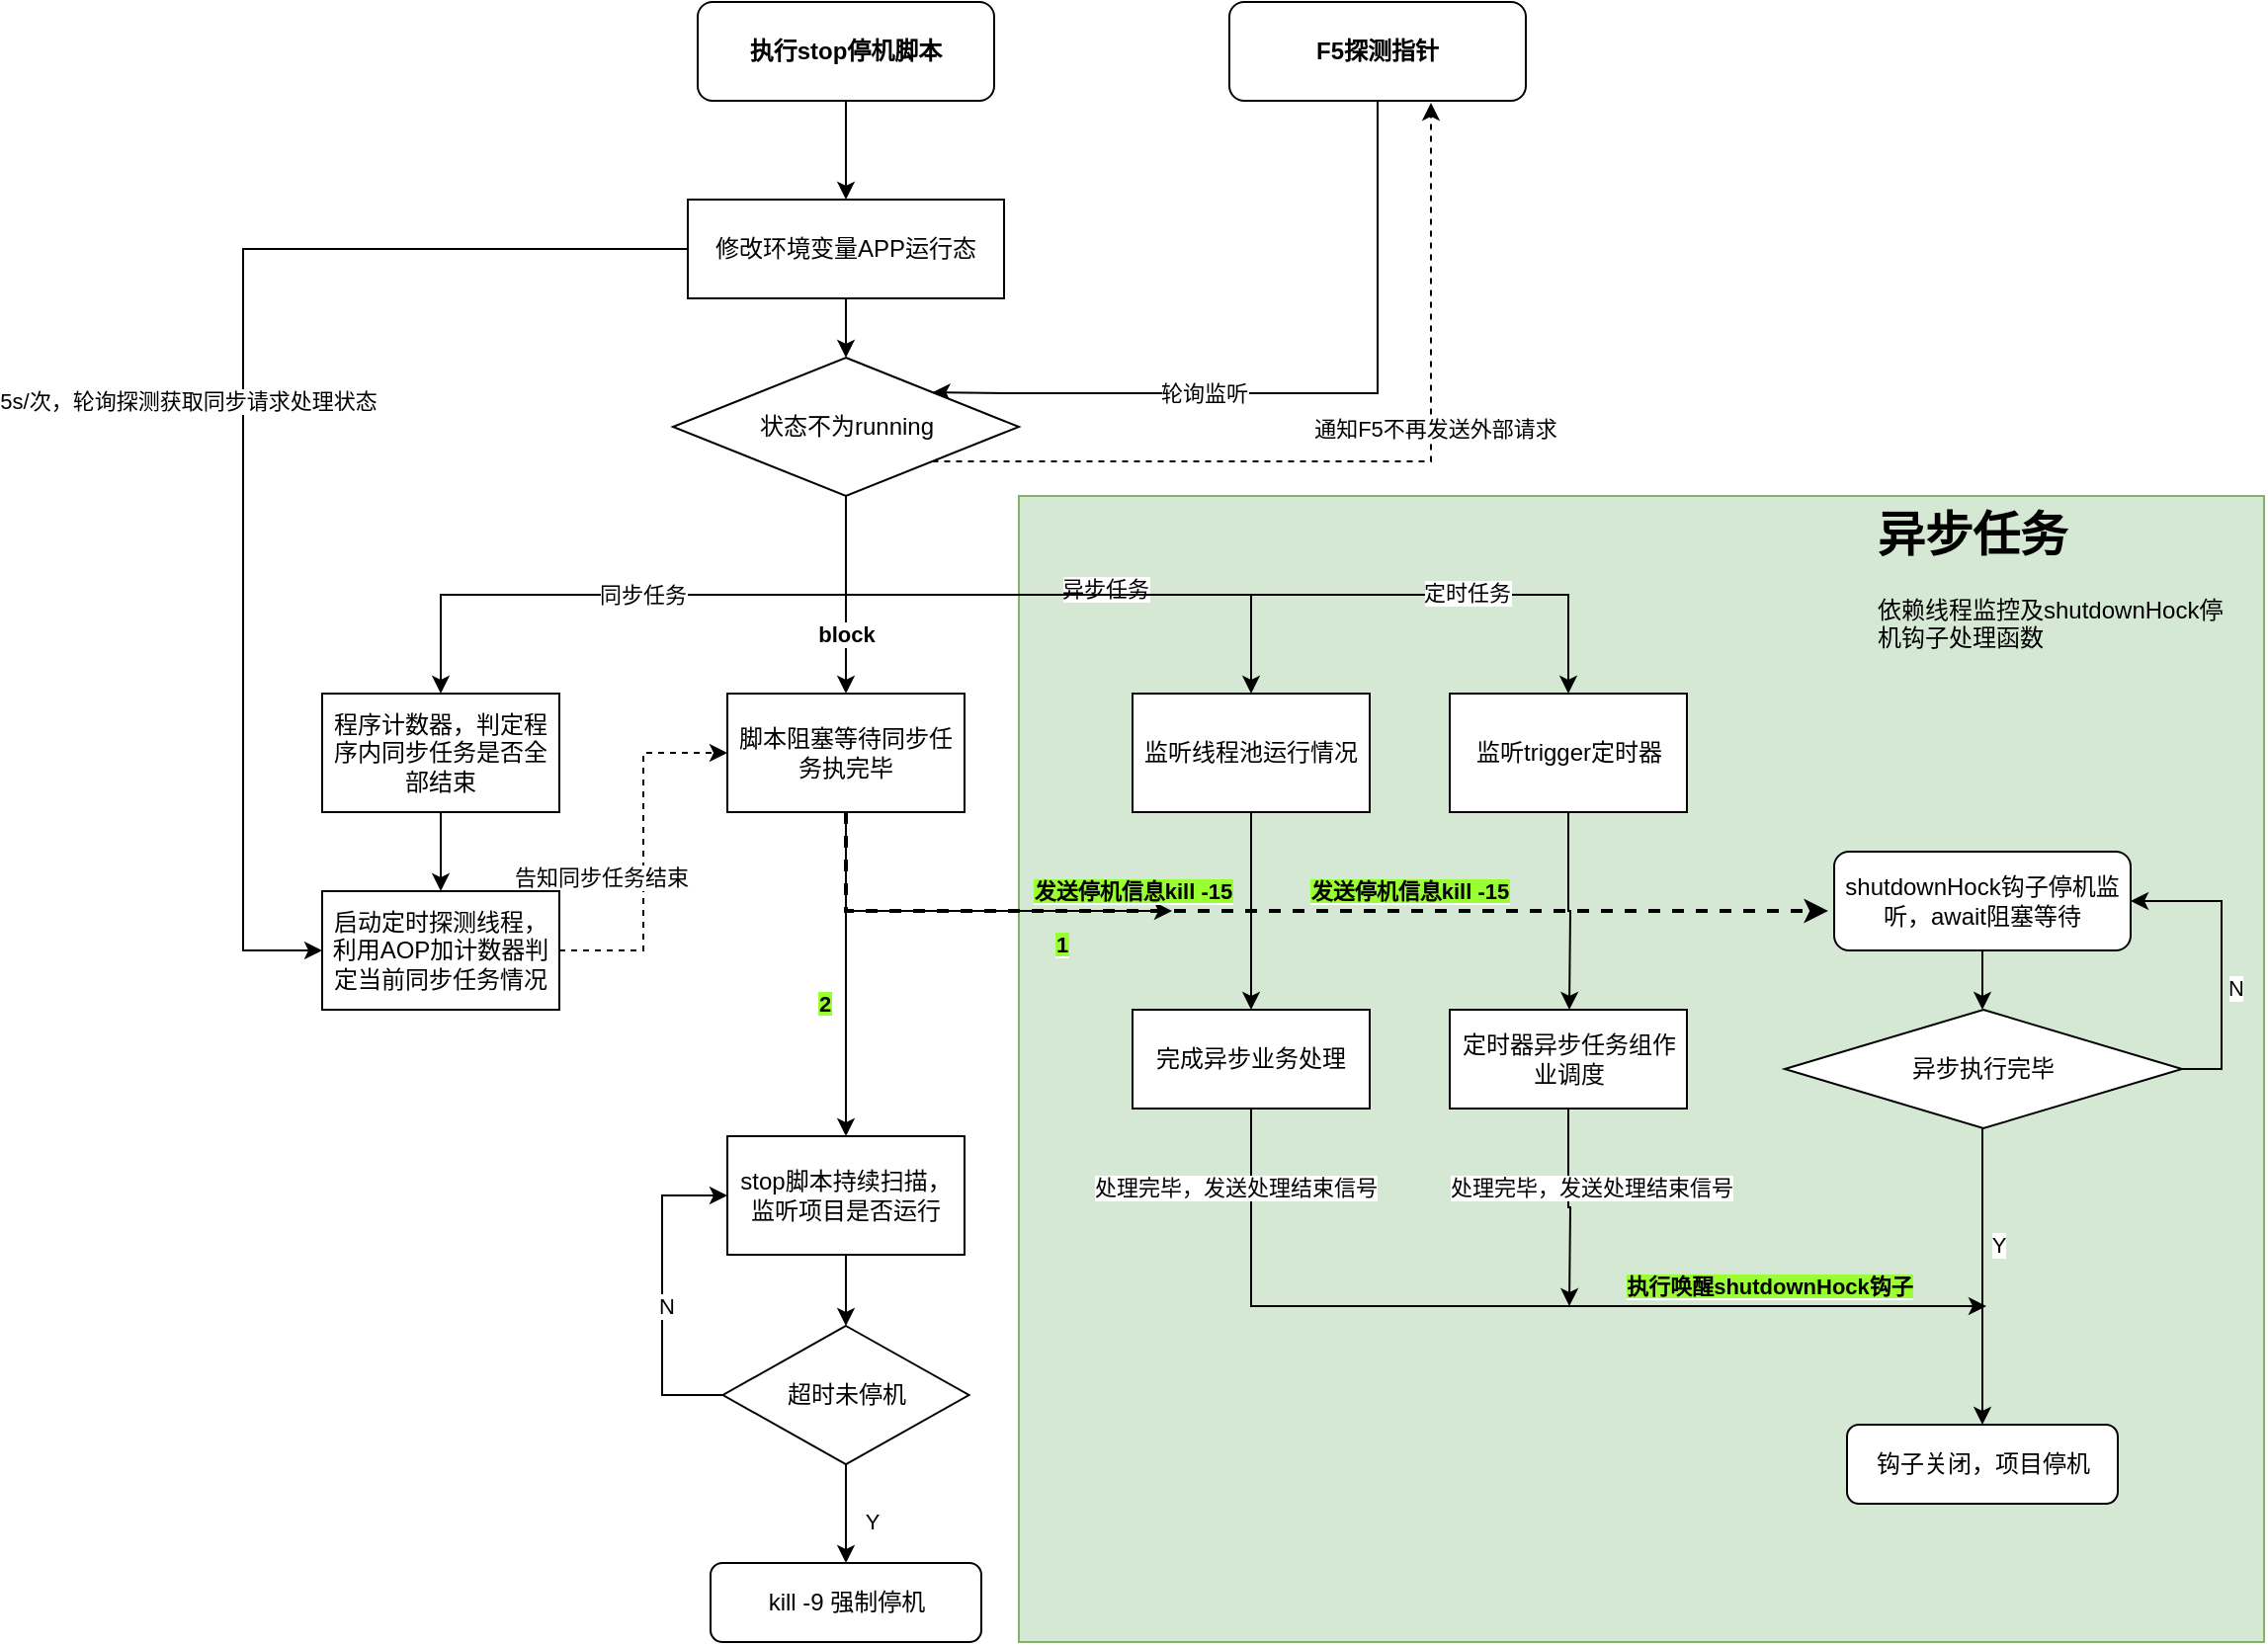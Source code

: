 <mxfile version="21.1.8" type="github">
  <diagram id="C5RBs43oDa-KdzZeNtuy" name="Page-1">
    <mxGraphModel dx="2261" dy="756" grid="1" gridSize="10" guides="1" tooltips="1" connect="1" arrows="1" fold="1" page="1" pageScale="1" pageWidth="827" pageHeight="1169" math="0" shadow="0">
      <root>
        <mxCell id="WIyWlLk6GJQsqaUBKTNV-0" />
        <mxCell id="WIyWlLk6GJQsqaUBKTNV-1" parent="WIyWlLk6GJQsqaUBKTNV-0" />
        <mxCell id="v7aO1mbHzOOfTeijfpOA-35" value="" style="rounded=0;whiteSpace=wrap;html=1;fillColor=#d5e8d4;strokeColor=#82b366;" vertex="1" parent="WIyWlLk6GJQsqaUBKTNV-1">
          <mxGeometry x="-219.5" y="310" width="630" height="580" as="geometry" />
        </mxCell>
        <mxCell id="Cis5JP788cvHrnFn9T93-7" style="edgeStyle=orthogonalEdgeStyle;rounded=0;orthogonalLoop=1;jettySize=auto;html=1;exitX=0.5;exitY=1;exitDx=0;exitDy=0;" parent="WIyWlLk6GJQsqaUBKTNV-1" source="Cis5JP788cvHrnFn9T93-1" target="Cis5JP788cvHrnFn9T93-2" edge="1">
          <mxGeometry relative="1" as="geometry" />
        </mxCell>
        <mxCell id="Cis5JP788cvHrnFn9T93-1" value="&lt;b&gt;执行stop停机脚本&lt;/b&gt;" style="rounded=1;whiteSpace=wrap;html=1;" parent="WIyWlLk6GJQsqaUBKTNV-1" vertex="1">
          <mxGeometry x="-382" y="60" width="150" height="50" as="geometry" />
        </mxCell>
        <mxCell id="Cis5JP788cvHrnFn9T93-9" style="edgeStyle=orthogonalEdgeStyle;rounded=0;orthogonalLoop=1;jettySize=auto;html=1;exitX=0.5;exitY=1;exitDx=0;exitDy=0;entryX=0.5;entryY=0;entryDx=0;entryDy=0;" parent="WIyWlLk6GJQsqaUBKTNV-1" source="Cis5JP788cvHrnFn9T93-2" target="Cis5JP788cvHrnFn9T93-8" edge="1">
          <mxGeometry relative="1" as="geometry" />
        </mxCell>
        <mxCell id="Cis5JP788cvHrnFn9T93-26" style="edgeStyle=orthogonalEdgeStyle;rounded=0;orthogonalLoop=1;jettySize=auto;html=1;exitX=0;exitY=0.5;exitDx=0;exitDy=0;entryX=0;entryY=0.5;entryDx=0;entryDy=0;" parent="WIyWlLk6GJQsqaUBKTNV-1" source="Cis5JP788cvHrnFn9T93-2" target="Cis5JP788cvHrnFn9T93-24" edge="1">
          <mxGeometry relative="1" as="geometry">
            <Array as="points">
              <mxPoint x="-612" y="185" />
              <mxPoint x="-612" y="540" />
            </Array>
          </mxGeometry>
        </mxCell>
        <mxCell id="Cis5JP788cvHrnFn9T93-27" value="5s/次，轮询探测获取同步请求处理状态" style="edgeLabel;html=1;align=center;verticalAlign=middle;resizable=0;points=[];" parent="Cis5JP788cvHrnFn9T93-26" vertex="1" connectable="0">
          <mxGeometry x="-0.244" y="-2" relative="1" as="geometry">
            <mxPoint x="-26" y="67" as="offset" />
          </mxGeometry>
        </mxCell>
        <mxCell id="Cis5JP788cvHrnFn9T93-2" value="修改环境变量APP运行态" style="rounded=0;whiteSpace=wrap;html=1;" parent="WIyWlLk6GJQsqaUBKTNV-1" vertex="1">
          <mxGeometry x="-387" y="160" width="160" height="50" as="geometry" />
        </mxCell>
        <mxCell id="Cis5JP788cvHrnFn9T93-10" style="edgeStyle=orthogonalEdgeStyle;rounded=0;orthogonalLoop=1;jettySize=auto;html=1;exitX=0.5;exitY=1;exitDx=0;exitDy=0;entryX=1;entryY=0;entryDx=0;entryDy=0;" parent="WIyWlLk6GJQsqaUBKTNV-1" source="Cis5JP788cvHrnFn9T93-4" target="Cis5JP788cvHrnFn9T93-8" edge="1">
          <mxGeometry relative="1" as="geometry">
            <Array as="points">
              <mxPoint x="-38" y="258" />
              <mxPoint x="-222" y="258" />
            </Array>
          </mxGeometry>
        </mxCell>
        <mxCell id="Cis5JP788cvHrnFn9T93-11" value="轮询监听" style="edgeLabel;html=1;align=center;verticalAlign=middle;resizable=0;points=[];" parent="Cis5JP788cvHrnFn9T93-10" vertex="1" connectable="0">
          <mxGeometry x="0.264" relative="1" as="geometry">
            <mxPoint as="offset" />
          </mxGeometry>
        </mxCell>
        <mxCell id="Cis5JP788cvHrnFn9T93-4" value="&lt;b&gt;F5探测指针&lt;/b&gt;" style="rounded=1;whiteSpace=wrap;html=1;" parent="WIyWlLk6GJQsqaUBKTNV-1" vertex="1">
          <mxGeometry x="-113" y="60" width="150" height="50" as="geometry" />
        </mxCell>
        <mxCell id="Cis5JP788cvHrnFn9T93-12" style="edgeStyle=orthogonalEdgeStyle;rounded=0;orthogonalLoop=1;jettySize=auto;html=1;exitX=1;exitY=1;exitDx=0;exitDy=0;entryX=0.68;entryY=1.02;entryDx=0;entryDy=0;entryPerimeter=0;dashed=1;" parent="WIyWlLk6GJQsqaUBKTNV-1" source="Cis5JP788cvHrnFn9T93-8" target="Cis5JP788cvHrnFn9T93-4" edge="1">
          <mxGeometry relative="1" as="geometry" />
        </mxCell>
        <mxCell id="Cis5JP788cvHrnFn9T93-13" value="通知F5不再发送外部请求" style="edgeLabel;html=1;align=center;verticalAlign=middle;resizable=0;points=[];" parent="Cis5JP788cvHrnFn9T93-12" vertex="1" connectable="0">
          <mxGeometry x="0.276" y="-1" relative="1" as="geometry">
            <mxPoint x="1" y="7" as="offset" />
          </mxGeometry>
        </mxCell>
        <mxCell id="Cis5JP788cvHrnFn9T93-16" style="edgeStyle=orthogonalEdgeStyle;rounded=0;orthogonalLoop=1;jettySize=auto;html=1;exitX=0.5;exitY=1;exitDx=0;exitDy=0;entryX=0.5;entryY=0;entryDx=0;entryDy=0;" parent="WIyWlLk6GJQsqaUBKTNV-1" source="Cis5JP788cvHrnFn9T93-8" target="Cis5JP788cvHrnFn9T93-14" edge="1">
          <mxGeometry relative="1" as="geometry" />
        </mxCell>
        <mxCell id="Cis5JP788cvHrnFn9T93-18" value="同步任务" style="edgeLabel;html=1;align=center;verticalAlign=middle;resizable=0;points=[];" parent="Cis5JP788cvHrnFn9T93-16" vertex="1" connectable="0">
          <mxGeometry x="-0.104" y="4" relative="1" as="geometry">
            <mxPoint x="-17" y="-4" as="offset" />
          </mxGeometry>
        </mxCell>
        <mxCell id="Cis5JP788cvHrnFn9T93-29" style="edgeStyle=orthogonalEdgeStyle;rounded=0;orthogonalLoop=1;jettySize=auto;html=1;exitX=0.5;exitY=1;exitDx=0;exitDy=0;" parent="WIyWlLk6GJQsqaUBKTNV-1" source="Cis5JP788cvHrnFn9T93-8" target="Cis5JP788cvHrnFn9T93-28" edge="1">
          <mxGeometry relative="1" as="geometry" />
        </mxCell>
        <mxCell id="Cis5JP788cvHrnFn9T93-33" style="edgeStyle=orthogonalEdgeStyle;rounded=0;orthogonalLoop=1;jettySize=auto;html=1;exitX=0.5;exitY=1;exitDx=0;exitDy=0;entryX=0.5;entryY=0;entryDx=0;entryDy=0;" parent="WIyWlLk6GJQsqaUBKTNV-1" source="Cis5JP788cvHrnFn9T93-8" target="Cis5JP788cvHrnFn9T93-15" edge="1">
          <mxGeometry relative="1" as="geometry" />
        </mxCell>
        <mxCell id="Cis5JP788cvHrnFn9T93-34" value="异步任务" style="edgeLabel;html=1;align=center;verticalAlign=middle;resizable=0;points=[];" parent="Cis5JP788cvHrnFn9T93-33" vertex="1" connectable="0">
          <mxGeometry x="0.185" y="3" relative="1" as="geometry">
            <mxPoint as="offset" />
          </mxGeometry>
        </mxCell>
        <mxCell id="Cis5JP788cvHrnFn9T93-35" style="edgeStyle=orthogonalEdgeStyle;rounded=0;orthogonalLoop=1;jettySize=auto;html=1;exitX=0.5;exitY=1;exitDx=0;exitDy=0;" parent="WIyWlLk6GJQsqaUBKTNV-1" source="Cis5JP788cvHrnFn9T93-8" target="Cis5JP788cvHrnFn9T93-21" edge="1">
          <mxGeometry relative="1" as="geometry" />
        </mxCell>
        <mxCell id="Cis5JP788cvHrnFn9T93-36" value="定时任务" style="edgeLabel;html=1;align=center;verticalAlign=middle;resizable=0;points=[];" parent="Cis5JP788cvHrnFn9T93-35" vertex="1" connectable="0">
          <mxGeometry x="0.564" y="1" relative="1" as="geometry">
            <mxPoint as="offset" />
          </mxGeometry>
        </mxCell>
        <mxCell id="Cis5JP788cvHrnFn9T93-8" value="状态不为running" style="rhombus;whiteSpace=wrap;html=1;" parent="WIyWlLk6GJQsqaUBKTNV-1" vertex="1">
          <mxGeometry x="-394.5" y="240" width="175" height="70" as="geometry" />
        </mxCell>
        <mxCell id="Cis5JP788cvHrnFn9T93-25" style="edgeStyle=orthogonalEdgeStyle;rounded=0;orthogonalLoop=1;jettySize=auto;html=1;exitX=0.5;exitY=1;exitDx=0;exitDy=0;" parent="WIyWlLk6GJQsqaUBKTNV-1" source="Cis5JP788cvHrnFn9T93-14" target="Cis5JP788cvHrnFn9T93-24" edge="1">
          <mxGeometry relative="1" as="geometry" />
        </mxCell>
        <mxCell id="Cis5JP788cvHrnFn9T93-14" value="程序计数器，判定程序内同步任务是否全部结束" style="rounded=0;whiteSpace=wrap;html=1;" parent="WIyWlLk6GJQsqaUBKTNV-1" vertex="1">
          <mxGeometry x="-572" y="410" width="120" height="60" as="geometry" />
        </mxCell>
        <mxCell id="Cis5JP788cvHrnFn9T93-37" style="edgeStyle=orthogonalEdgeStyle;rounded=0;orthogonalLoop=1;jettySize=auto;html=1;exitX=0.5;exitY=1;exitDx=0;exitDy=0;" parent="WIyWlLk6GJQsqaUBKTNV-1" source="Cis5JP788cvHrnFn9T93-15" edge="1">
          <mxGeometry relative="1" as="geometry">
            <mxPoint x="-102" y="570" as="targetPoint" />
          </mxGeometry>
        </mxCell>
        <mxCell id="Cis5JP788cvHrnFn9T93-15" value="监听线程池运行情况" style="rounded=0;whiteSpace=wrap;html=1;" parent="WIyWlLk6GJQsqaUBKTNV-1" vertex="1">
          <mxGeometry x="-162" y="410" width="120" height="60" as="geometry" />
        </mxCell>
        <mxCell id="Cis5JP788cvHrnFn9T93-38" style="edgeStyle=orthogonalEdgeStyle;rounded=0;orthogonalLoop=1;jettySize=auto;html=1;exitX=0.5;exitY=1;exitDx=0;exitDy=0;" parent="WIyWlLk6GJQsqaUBKTNV-1" source="Cis5JP788cvHrnFn9T93-21" edge="1">
          <mxGeometry relative="1" as="geometry">
            <mxPoint x="59" y="570" as="targetPoint" />
          </mxGeometry>
        </mxCell>
        <mxCell id="Cis5JP788cvHrnFn9T93-21" value="监听trigger定时器" style="rounded=0;whiteSpace=wrap;html=1;" parent="WIyWlLk6GJQsqaUBKTNV-1" vertex="1">
          <mxGeometry x="-1.5" y="410" width="120" height="60" as="geometry" />
        </mxCell>
        <mxCell id="Cis5JP788cvHrnFn9T93-30" style="edgeStyle=orthogonalEdgeStyle;rounded=0;orthogonalLoop=1;jettySize=auto;html=1;exitX=1;exitY=0.5;exitDx=0;exitDy=0;entryX=0;entryY=0.5;entryDx=0;entryDy=0;dashed=1;" parent="WIyWlLk6GJQsqaUBKTNV-1" source="Cis5JP788cvHrnFn9T93-24" target="Cis5JP788cvHrnFn9T93-28" edge="1">
          <mxGeometry relative="1" as="geometry" />
        </mxCell>
        <mxCell id="Cis5JP788cvHrnFn9T93-31" value="告知同步任务结束" style="edgeLabel;html=1;align=center;verticalAlign=middle;resizable=0;points=[];" parent="Cis5JP788cvHrnFn9T93-30" vertex="1" connectable="0">
          <mxGeometry x="0.124" y="-3" relative="1" as="geometry">
            <mxPoint x="-25" y="24" as="offset" />
          </mxGeometry>
        </mxCell>
        <mxCell id="Cis5JP788cvHrnFn9T93-24" value="启动定时探测线程，利用AOP加计数器判定当前同步任务情况" style="rounded=0;whiteSpace=wrap;html=1;" parent="WIyWlLk6GJQsqaUBKTNV-1" vertex="1">
          <mxGeometry x="-572" y="510" width="120" height="60" as="geometry" />
        </mxCell>
        <mxCell id="Cis5JP788cvHrnFn9T93-40" style="edgeStyle=orthogonalEdgeStyle;rounded=0;orthogonalLoop=1;jettySize=auto;html=1;exitX=0.5;exitY=1;exitDx=0;exitDy=0;" parent="WIyWlLk6GJQsqaUBKTNV-1" source="Cis5JP788cvHrnFn9T93-28" edge="1">
          <mxGeometry relative="1" as="geometry">
            <mxPoint x="-142" y="520" as="targetPoint" />
            <Array as="points">
              <mxPoint x="-307" y="520" />
            </Array>
          </mxGeometry>
        </mxCell>
        <mxCell id="Cis5JP788cvHrnFn9T93-41" value="&lt;span style=&quot;background-color: rgb(153, 255, 51);&quot;&gt;发送停机信息kill -15&lt;/span&gt;" style="edgeLabel;html=1;align=center;verticalAlign=middle;resizable=0;points=[];fontStyle=1" parent="Cis5JP788cvHrnFn9T93-40" vertex="1" connectable="0">
          <mxGeometry x="-0.265" y="3" relative="1" as="geometry">
            <mxPoint x="116" y="-7" as="offset" />
          </mxGeometry>
        </mxCell>
        <mxCell id="Cis5JP788cvHrnFn9T93-42" style="edgeStyle=orthogonalEdgeStyle;rounded=0;orthogonalLoop=1;jettySize=auto;html=1;exitX=0.5;exitY=1;exitDx=0;exitDy=0;dashed=1;strokeWidth=2;" parent="WIyWlLk6GJQsqaUBKTNV-1" source="Cis5JP788cvHrnFn9T93-28" edge="1">
          <mxGeometry relative="1" as="geometry">
            <mxPoint x="190" y="520" as="targetPoint" />
            <Array as="points">
              <mxPoint x="-307" y="520" />
            </Array>
          </mxGeometry>
        </mxCell>
        <mxCell id="v7aO1mbHzOOfTeijfpOA-3" style="edgeStyle=orthogonalEdgeStyle;rounded=0;orthogonalLoop=1;jettySize=auto;html=1;exitX=0.5;exitY=1;exitDx=0;exitDy=0;entryX=0.5;entryY=0;entryDx=0;entryDy=0;" edge="1" parent="WIyWlLk6GJQsqaUBKTNV-1" source="Cis5JP788cvHrnFn9T93-28" target="v7aO1mbHzOOfTeijfpOA-2">
          <mxGeometry relative="1" as="geometry" />
        </mxCell>
        <mxCell id="Cis5JP788cvHrnFn9T93-28" value="脚本阻塞等待同步任务执完毕" style="rounded=0;whiteSpace=wrap;html=1;" parent="WIyWlLk6GJQsqaUBKTNV-1" vertex="1">
          <mxGeometry x="-367" y="410" width="120" height="60" as="geometry" />
        </mxCell>
        <mxCell id="Cis5JP788cvHrnFn9T93-32" value="&lt;b&gt;block&lt;/b&gt;" style="edgeLabel;html=1;align=center;verticalAlign=middle;resizable=0;points=[];" parent="WIyWlLk6GJQsqaUBKTNV-1" vertex="1" connectable="0">
          <mxGeometry x="-307" y="380" as="geometry" />
        </mxCell>
        <mxCell id="Cis5JP788cvHrnFn9T93-45" value="&lt;span style=&quot;background-color: rgb(153, 255, 51);&quot;&gt;发送停机信息kill -15&lt;/span&gt;" style="edgeLabel;html=1;align=center;verticalAlign=middle;resizable=0;points=[];fontStyle=1" parent="WIyWlLk6GJQsqaUBKTNV-1" vertex="1" connectable="0">
          <mxGeometry x="-22" y="510" as="geometry" />
        </mxCell>
        <mxCell id="v7aO1mbHzOOfTeijfpOA-37" style="edgeStyle=orthogonalEdgeStyle;rounded=0;orthogonalLoop=1;jettySize=auto;html=1;exitX=0.5;exitY=1;exitDx=0;exitDy=0;entryX=0.5;entryY=0;entryDx=0;entryDy=0;" edge="1" parent="WIyWlLk6GJQsqaUBKTNV-1" source="v7aO1mbHzOOfTeijfpOA-2" target="v7aO1mbHzOOfTeijfpOA-6">
          <mxGeometry relative="1" as="geometry" />
        </mxCell>
        <mxCell id="v7aO1mbHzOOfTeijfpOA-2" value="stop脚本持续扫描，监听项目是否运行" style="rounded=0;whiteSpace=wrap;html=1;" vertex="1" parent="WIyWlLk6GJQsqaUBKTNV-1">
          <mxGeometry x="-367" y="634" width="120" height="60" as="geometry" />
        </mxCell>
        <mxCell id="v7aO1mbHzOOfTeijfpOA-4" value="&lt;span style=&quot;background-color: rgb(153, 255, 51);&quot;&gt;1&lt;/span&gt;" style="edgeLabel;html=1;align=center;verticalAlign=middle;resizable=0;points=[];fontStyle=1" vertex="1" connectable="0" parent="WIyWlLk6GJQsqaUBKTNV-1">
          <mxGeometry x="-187" y="510" as="geometry">
            <mxPoint x="-11" y="27" as="offset" />
          </mxGeometry>
        </mxCell>
        <mxCell id="v7aO1mbHzOOfTeijfpOA-5" value="&lt;span style=&quot;background-color: rgb(153, 255, 51);&quot;&gt;2&lt;/span&gt;" style="edgeLabel;html=1;align=center;verticalAlign=middle;resizable=0;points=[];fontStyle=1" vertex="1" connectable="0" parent="WIyWlLk6GJQsqaUBKTNV-1">
          <mxGeometry x="-307" y="540" as="geometry">
            <mxPoint x="-11" y="27" as="offset" />
          </mxGeometry>
        </mxCell>
        <mxCell id="v7aO1mbHzOOfTeijfpOA-28" style="edgeStyle=orthogonalEdgeStyle;rounded=0;orthogonalLoop=1;jettySize=auto;html=1;exitX=0.5;exitY=1;exitDx=0;exitDy=0;entryX=0.5;entryY=0;entryDx=0;entryDy=0;" edge="1" parent="WIyWlLk6GJQsqaUBKTNV-1" source="v7aO1mbHzOOfTeijfpOA-6" target="v7aO1mbHzOOfTeijfpOA-27">
          <mxGeometry relative="1" as="geometry" />
        </mxCell>
        <mxCell id="v7aO1mbHzOOfTeijfpOA-30" style="edgeStyle=orthogonalEdgeStyle;rounded=0;orthogonalLoop=1;jettySize=auto;html=1;exitX=0;exitY=0.5;exitDx=0;exitDy=0;entryX=0;entryY=0.5;entryDx=0;entryDy=0;" edge="1" parent="WIyWlLk6GJQsqaUBKTNV-1" source="v7aO1mbHzOOfTeijfpOA-6" target="v7aO1mbHzOOfTeijfpOA-2">
          <mxGeometry relative="1" as="geometry">
            <Array as="points">
              <mxPoint x="-400" y="765" />
              <mxPoint x="-400" y="664" />
            </Array>
          </mxGeometry>
        </mxCell>
        <mxCell id="v7aO1mbHzOOfTeijfpOA-31" value="N" style="edgeLabel;html=1;align=center;verticalAlign=middle;resizable=0;points=[];" vertex="1" connectable="0" parent="v7aO1mbHzOOfTeijfpOA-30">
          <mxGeometry x="0.025" y="-2" relative="1" as="geometry">
            <mxPoint y="8" as="offset" />
          </mxGeometry>
        </mxCell>
        <mxCell id="v7aO1mbHzOOfTeijfpOA-6" value="超时未停机" style="rhombus;whiteSpace=wrap;html=1;" vertex="1" parent="WIyWlLk6GJQsqaUBKTNV-1">
          <mxGeometry x="-369.25" y="730" width="124.5" height="70" as="geometry" />
        </mxCell>
        <mxCell id="v7aO1mbHzOOfTeijfpOA-11" style="edgeStyle=orthogonalEdgeStyle;rounded=0;orthogonalLoop=1;jettySize=auto;html=1;exitX=0.5;exitY=1;exitDx=0;exitDy=0;entryX=0.5;entryY=0;entryDx=0;entryDy=0;" edge="1" parent="WIyWlLk6GJQsqaUBKTNV-1" source="v7aO1mbHzOOfTeijfpOA-8">
          <mxGeometry relative="1" as="geometry">
            <mxPoint x="268" y="570" as="targetPoint" />
          </mxGeometry>
        </mxCell>
        <mxCell id="v7aO1mbHzOOfTeijfpOA-8" value="shutdownHock钩子停机监听，await阻塞等待" style="rounded=1;whiteSpace=wrap;html=1;" vertex="1" parent="WIyWlLk6GJQsqaUBKTNV-1">
          <mxGeometry x="193" y="490" width="150" height="50" as="geometry" />
        </mxCell>
        <mxCell id="v7aO1mbHzOOfTeijfpOA-17" style="edgeStyle=orthogonalEdgeStyle;rounded=0;orthogonalLoop=1;jettySize=auto;html=1;exitX=0.5;exitY=1;exitDx=0;exitDy=0;" edge="1" parent="WIyWlLk6GJQsqaUBKTNV-1">
          <mxGeometry relative="1" as="geometry">
            <mxPoint x="268" y="780" as="targetPoint" />
            <mxPoint x="268" y="630" as="sourcePoint" />
          </mxGeometry>
        </mxCell>
        <mxCell id="v7aO1mbHzOOfTeijfpOA-22" style="edgeStyle=orthogonalEdgeStyle;rounded=0;orthogonalLoop=1;jettySize=auto;html=1;exitX=1;exitY=0.5;exitDx=0;exitDy=0;entryX=1;entryY=0.5;entryDx=0;entryDy=0;" edge="1" parent="WIyWlLk6GJQsqaUBKTNV-1" source="v7aO1mbHzOOfTeijfpOA-10" target="v7aO1mbHzOOfTeijfpOA-8">
          <mxGeometry relative="1" as="geometry" />
        </mxCell>
        <mxCell id="v7aO1mbHzOOfTeijfpOA-10" value="异步执行完毕" style="rhombus;whiteSpace=wrap;html=1;" vertex="1" parent="WIyWlLk6GJQsqaUBKTNV-1">
          <mxGeometry x="168" y="570" width="201" height="60" as="geometry" />
        </mxCell>
        <mxCell id="v7aO1mbHzOOfTeijfpOA-13" value="N" style="edgeLabel;html=1;align=center;verticalAlign=middle;resizable=0;points=[];" vertex="1" connectable="0" parent="WIyWlLk6GJQsqaUBKTNV-1">
          <mxGeometry x="288" y="510" as="geometry">
            <mxPoint x="108" y="49" as="offset" />
          </mxGeometry>
        </mxCell>
        <mxCell id="v7aO1mbHzOOfTeijfpOA-18" style="edgeStyle=orthogonalEdgeStyle;rounded=0;orthogonalLoop=1;jettySize=auto;html=1;exitX=0.5;exitY=1;exitDx=0;exitDy=0;" edge="1" parent="WIyWlLk6GJQsqaUBKTNV-1" source="v7aO1mbHzOOfTeijfpOA-14">
          <mxGeometry relative="1" as="geometry">
            <mxPoint x="270" y="720" as="targetPoint" />
            <Array as="points">
              <mxPoint x="-102" y="720" />
            </Array>
          </mxGeometry>
        </mxCell>
        <mxCell id="v7aO1mbHzOOfTeijfpOA-20" value="处理完毕，发送处理结束信号" style="edgeLabel;html=1;align=center;verticalAlign=middle;resizable=0;points=[];" vertex="1" connectable="0" parent="v7aO1mbHzOOfTeijfpOA-18">
          <mxGeometry x="-0.839" y="1" relative="1" as="geometry">
            <mxPoint x="-9" y="2" as="offset" />
          </mxGeometry>
        </mxCell>
        <mxCell id="v7aO1mbHzOOfTeijfpOA-14" value="完成异步业务处理" style="rounded=0;whiteSpace=wrap;html=1;" vertex="1" parent="WIyWlLk6GJQsqaUBKTNV-1">
          <mxGeometry x="-162" y="570" width="120" height="50" as="geometry" />
        </mxCell>
        <mxCell id="v7aO1mbHzOOfTeijfpOA-19" style="edgeStyle=orthogonalEdgeStyle;rounded=0;orthogonalLoop=1;jettySize=auto;html=1;exitX=0.5;exitY=1;exitDx=0;exitDy=0;" edge="1" parent="WIyWlLk6GJQsqaUBKTNV-1" source="v7aO1mbHzOOfTeijfpOA-16">
          <mxGeometry relative="1" as="geometry">
            <mxPoint x="59" y="720" as="targetPoint" />
          </mxGeometry>
        </mxCell>
        <mxCell id="v7aO1mbHzOOfTeijfpOA-16" value="定时器异步任务组作业调度" style="rounded=0;whiteSpace=wrap;html=1;" vertex="1" parent="WIyWlLk6GJQsqaUBKTNV-1">
          <mxGeometry x="-1.5" y="570" width="120" height="50" as="geometry" />
        </mxCell>
        <mxCell id="v7aO1mbHzOOfTeijfpOA-21" value="处理完毕，发送处理结束信号" style="edgeLabel;html=1;align=center;verticalAlign=middle;resizable=0;points=[];" vertex="1" connectable="0" parent="WIyWlLk6GJQsqaUBKTNV-1">
          <mxGeometry x="70" y="660" as="geometry" />
        </mxCell>
        <mxCell id="v7aO1mbHzOOfTeijfpOA-24" value="&lt;span style=&quot;background-color: rgb(153, 255, 51);&quot;&gt;执行唤醒shutdownHock钩子&lt;/span&gt;" style="edgeLabel;html=1;align=center;verticalAlign=middle;resizable=0;points=[];fontStyle=1" vertex="1" connectable="0" parent="WIyWlLk6GJQsqaUBKTNV-1">
          <mxGeometry x="160" y="710" as="geometry" />
        </mxCell>
        <mxCell id="v7aO1mbHzOOfTeijfpOA-26" value="Y" style="edgeLabel;html=1;align=center;verticalAlign=middle;resizable=0;points=[];" vertex="1" connectable="0" parent="WIyWlLk6GJQsqaUBKTNV-1">
          <mxGeometry x="168" y="640" as="geometry">
            <mxPoint x="108" y="49" as="offset" />
          </mxGeometry>
        </mxCell>
        <mxCell id="v7aO1mbHzOOfTeijfpOA-27" value="kill -9 强制停机" style="rounded=1;whiteSpace=wrap;html=1;" vertex="1" parent="WIyWlLk6GJQsqaUBKTNV-1">
          <mxGeometry x="-375.5" y="850" width="137" height="40" as="geometry" />
        </mxCell>
        <mxCell id="v7aO1mbHzOOfTeijfpOA-29" value="Y" style="edgeLabel;html=1;align=center;verticalAlign=middle;resizable=0;points=[];" vertex="1" connectable="0" parent="WIyWlLk6GJQsqaUBKTNV-1">
          <mxGeometry x="-402" y="780" as="geometry">
            <mxPoint x="108" y="49" as="offset" />
          </mxGeometry>
        </mxCell>
        <mxCell id="v7aO1mbHzOOfTeijfpOA-33" value="钩子关闭，项目停机" style="rounded=1;whiteSpace=wrap;html=1;" vertex="1" parent="WIyWlLk6GJQsqaUBKTNV-1">
          <mxGeometry x="199.5" y="780" width="137" height="40" as="geometry" />
        </mxCell>
        <mxCell id="v7aO1mbHzOOfTeijfpOA-38" value="&lt;h1&gt;异步任务&lt;/h1&gt;&lt;p&gt;依赖线程监控及shutdownHock停机钩子处理函数&lt;/p&gt;" style="text;html=1;strokeColor=none;fillColor=none;spacing=5;spacingTop=-20;whiteSpace=wrap;overflow=hidden;rounded=0;" vertex="1" parent="WIyWlLk6GJQsqaUBKTNV-1">
          <mxGeometry x="210" y="310" width="190" height="120" as="geometry" />
        </mxCell>
      </root>
    </mxGraphModel>
  </diagram>
</mxfile>

